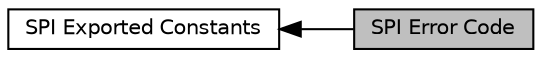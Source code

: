 digraph "SPI Error Code"
{
  edge [fontname="Helvetica",fontsize="10",labelfontname="Helvetica",labelfontsize="10"];
  node [fontname="Helvetica",fontsize="10",shape=record];
  rankdir=LR;
  Node1 [label="SPI Exported Constants",height=0.2,width=0.4,color="black", fillcolor="white", style="filled",URL="$group___s_p_i___exported___constants.html"];
  Node0 [label="SPI Error Code",height=0.2,width=0.4,color="black", fillcolor="grey75", style="filled", fontcolor="black"];
  Node1->Node0 [shape=plaintext, dir="back", style="solid"];
}
